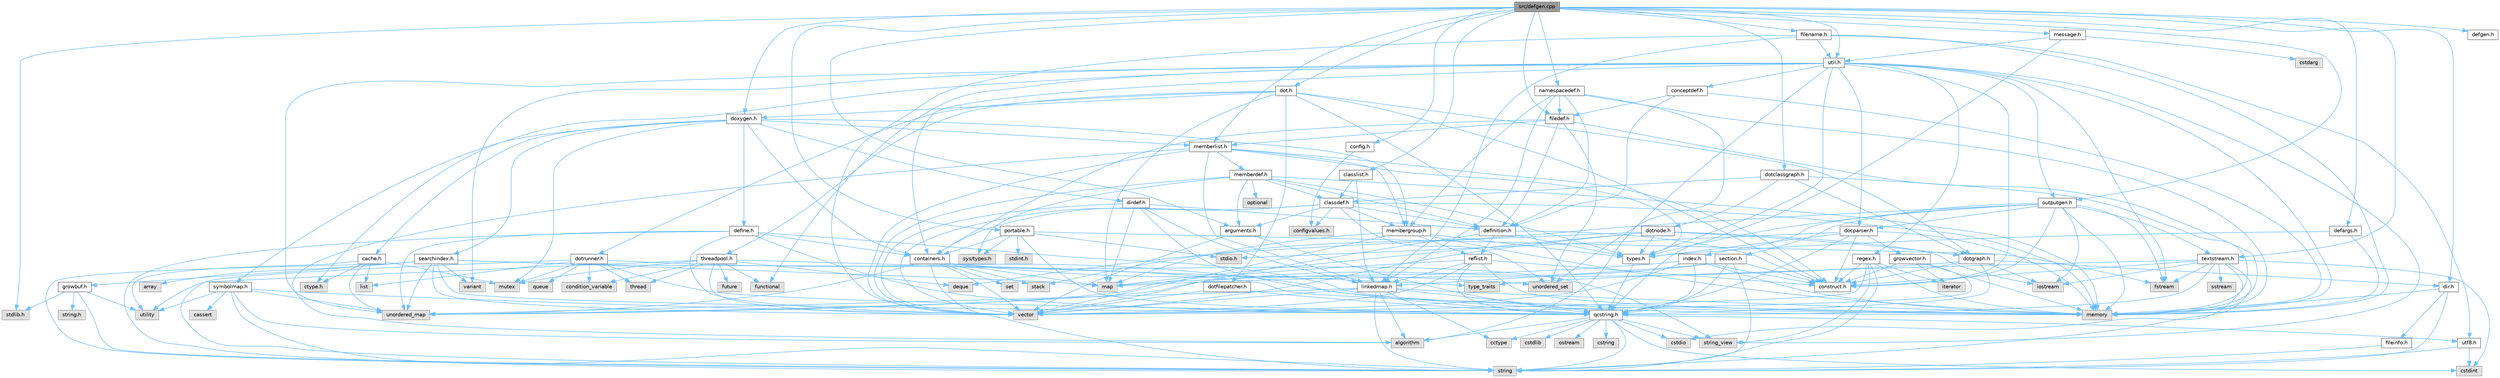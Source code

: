digraph "src/defgen.cpp"
{
 // INTERACTIVE_SVG=YES
 // LATEX_PDF_SIZE
  bgcolor="transparent";
  edge [fontname=Helvetica,fontsize=10,labelfontname=Helvetica,labelfontsize=10];
  node [fontname=Helvetica,fontsize=10,shape=box,height=0.2,width=0.4];
  Node1 [id="Node000001",label="src/defgen.cpp",height=0.2,width=0.4,color="gray40", fillcolor="grey60", style="filled", fontcolor="black",tooltip=" "];
  Node1 -> Node2 [id="edge1_Node000001_Node000002",color="steelblue1",style="solid",tooltip=" "];
  Node2 [id="Node000002",label="stdlib.h",height=0.2,width=0.4,color="grey60", fillcolor="#E0E0E0", style="filled",tooltip=" "];
  Node1 -> Node3 [id="edge2_Node000001_Node000003",color="steelblue1",style="solid",tooltip=" "];
  Node3 [id="Node000003",label="portable.h",height=0.2,width=0.4,color="grey40", fillcolor="white", style="filled",URL="$d2/de2/portable_8h.html",tooltip="Portable versions of functions that are platform dependent."];
  Node3 -> Node4 [id="edge3_Node000003_Node000004",color="steelblue1",style="solid",tooltip=" "];
  Node4 [id="Node000004",label="stdio.h",height=0.2,width=0.4,color="grey60", fillcolor="#E0E0E0", style="filled",tooltip=" "];
  Node3 -> Node5 [id="edge4_Node000003_Node000005",color="steelblue1",style="solid",tooltip=" "];
  Node5 [id="Node000005",label="sys/types.h",height=0.2,width=0.4,color="grey60", fillcolor="#E0E0E0", style="filled",tooltip=" "];
  Node3 -> Node6 [id="edge5_Node000003_Node000006",color="steelblue1",style="solid",tooltip=" "];
  Node6 [id="Node000006",label="stdint.h",height=0.2,width=0.4,color="grey60", fillcolor="#E0E0E0", style="filled",tooltip=" "];
  Node3 -> Node7 [id="edge6_Node000003_Node000007",color="steelblue1",style="solid",tooltip=" "];
  Node7 [id="Node000007",label="fstream",height=0.2,width=0.4,color="grey60", fillcolor="#E0E0E0", style="filled",tooltip=" "];
  Node3 -> Node8 [id="edge7_Node000003_Node000008",color="steelblue1",style="solid",tooltip=" "];
  Node8 [id="Node000008",label="containers.h",height=0.2,width=0.4,color="grey40", fillcolor="white", style="filled",URL="$d5/d75/containers_8h.html",tooltip=" "];
  Node8 -> Node9 [id="edge8_Node000008_Node000009",color="steelblue1",style="solid",tooltip=" "];
  Node9 [id="Node000009",label="vector",height=0.2,width=0.4,color="grey60", fillcolor="#E0E0E0", style="filled",tooltip=" "];
  Node8 -> Node10 [id="edge9_Node000008_Node000010",color="steelblue1",style="solid",tooltip=" "];
  Node10 [id="Node000010",label="string",height=0.2,width=0.4,color="grey60", fillcolor="#E0E0E0", style="filled",tooltip=" "];
  Node8 -> Node11 [id="edge10_Node000008_Node000011",color="steelblue1",style="solid",tooltip=" "];
  Node11 [id="Node000011",label="string_view",height=0.2,width=0.4,color="grey60", fillcolor="#E0E0E0", style="filled",tooltip=" "];
  Node8 -> Node12 [id="edge11_Node000008_Node000012",color="steelblue1",style="solid",tooltip=" "];
  Node12 [id="Node000012",label="set",height=0.2,width=0.4,color="grey60", fillcolor="#E0E0E0", style="filled",tooltip=" "];
  Node8 -> Node13 [id="edge12_Node000008_Node000013",color="steelblue1",style="solid",tooltip=" "];
  Node13 [id="Node000013",label="map",height=0.2,width=0.4,color="grey60", fillcolor="#E0E0E0", style="filled",tooltip=" "];
  Node8 -> Node14 [id="edge13_Node000008_Node000014",color="steelblue1",style="solid",tooltip=" "];
  Node14 [id="Node000014",label="unordered_set",height=0.2,width=0.4,color="grey60", fillcolor="#E0E0E0", style="filled",tooltip=" "];
  Node8 -> Node15 [id="edge14_Node000008_Node000015",color="steelblue1",style="solid",tooltip=" "];
  Node15 [id="Node000015",label="unordered_map",height=0.2,width=0.4,color="grey60", fillcolor="#E0E0E0", style="filled",tooltip=" "];
  Node8 -> Node16 [id="edge15_Node000008_Node000016",color="steelblue1",style="solid",tooltip=" "];
  Node16 [id="Node000016",label="stack",height=0.2,width=0.4,color="grey60", fillcolor="#E0E0E0", style="filled",tooltip=" "];
  Node3 -> Node17 [id="edge16_Node000003_Node000017",color="steelblue1",style="solid",tooltip=" "];
  Node17 [id="Node000017",label="qcstring.h",height=0.2,width=0.4,color="grey40", fillcolor="white", style="filled",URL="$d7/d5c/qcstring_8h.html",tooltip=" "];
  Node17 -> Node10 [id="edge17_Node000017_Node000010",color="steelblue1",style="solid",tooltip=" "];
  Node17 -> Node11 [id="edge18_Node000017_Node000011",color="steelblue1",style="solid",tooltip=" "];
  Node17 -> Node18 [id="edge19_Node000017_Node000018",color="steelblue1",style="solid",tooltip=" "];
  Node18 [id="Node000018",label="algorithm",height=0.2,width=0.4,color="grey60", fillcolor="#E0E0E0", style="filled",tooltip=" "];
  Node17 -> Node19 [id="edge20_Node000017_Node000019",color="steelblue1",style="solid",tooltip=" "];
  Node19 [id="Node000019",label="cctype",height=0.2,width=0.4,color="grey60", fillcolor="#E0E0E0", style="filled",tooltip=" "];
  Node17 -> Node20 [id="edge21_Node000017_Node000020",color="steelblue1",style="solid",tooltip=" "];
  Node20 [id="Node000020",label="cstring",height=0.2,width=0.4,color="grey60", fillcolor="#E0E0E0", style="filled",tooltip=" "];
  Node17 -> Node21 [id="edge22_Node000017_Node000021",color="steelblue1",style="solid",tooltip=" "];
  Node21 [id="Node000021",label="cstdio",height=0.2,width=0.4,color="grey60", fillcolor="#E0E0E0", style="filled",tooltip=" "];
  Node17 -> Node22 [id="edge23_Node000017_Node000022",color="steelblue1",style="solid",tooltip=" "];
  Node22 [id="Node000022",label="cstdlib",height=0.2,width=0.4,color="grey60", fillcolor="#E0E0E0", style="filled",tooltip=" "];
  Node17 -> Node23 [id="edge24_Node000017_Node000023",color="steelblue1",style="solid",tooltip=" "];
  Node23 [id="Node000023",label="cstdint",height=0.2,width=0.4,color="grey60", fillcolor="#E0E0E0", style="filled",tooltip=" "];
  Node17 -> Node24 [id="edge25_Node000017_Node000024",color="steelblue1",style="solid",tooltip=" "];
  Node24 [id="Node000024",label="ostream",height=0.2,width=0.4,color="grey60", fillcolor="#E0E0E0", style="filled",tooltip=" "];
  Node17 -> Node25 [id="edge26_Node000017_Node000025",color="steelblue1",style="solid",tooltip=" "];
  Node25 [id="Node000025",label="utf8.h",height=0.2,width=0.4,color="grey40", fillcolor="white", style="filled",URL="$db/d7c/utf8_8h.html",tooltip="Various UTF8 related helper functions."];
  Node25 -> Node23 [id="edge27_Node000025_Node000023",color="steelblue1",style="solid",tooltip=" "];
  Node25 -> Node10 [id="edge28_Node000025_Node000010",color="steelblue1",style="solid",tooltip=" "];
  Node1 -> Node26 [id="edge29_Node000001_Node000026",color="steelblue1",style="solid",tooltip=" "];
  Node26 [id="Node000026",label="defgen.h",height=0.2,width=0.4,color="grey40", fillcolor="white", style="filled",URL="$d2/d59/defgen_8h.html",tooltip=" "];
  Node1 -> Node27 [id="edge30_Node000001_Node000027",color="steelblue1",style="solid",tooltip=" "];
  Node27 [id="Node000027",label="doxygen.h",height=0.2,width=0.4,color="grey40", fillcolor="white", style="filled",URL="$d1/da1/doxygen_8h.html",tooltip=" "];
  Node27 -> Node28 [id="edge31_Node000027_Node000028",color="steelblue1",style="solid",tooltip=" "];
  Node28 [id="Node000028",label="mutex",height=0.2,width=0.4,color="grey60", fillcolor="#E0E0E0", style="filled",tooltip=" "];
  Node27 -> Node8 [id="edge32_Node000027_Node000008",color="steelblue1",style="solid",tooltip=" "];
  Node27 -> Node29 [id="edge33_Node000027_Node000029",color="steelblue1",style="solid",tooltip=" "];
  Node29 [id="Node000029",label="membergroup.h",height=0.2,width=0.4,color="grey40", fillcolor="white", style="filled",URL="$d9/d11/membergroup_8h.html",tooltip=" "];
  Node29 -> Node9 [id="edge34_Node000029_Node000009",color="steelblue1",style="solid",tooltip=" "];
  Node29 -> Node13 [id="edge35_Node000029_Node000013",color="steelblue1",style="solid",tooltip=" "];
  Node29 -> Node30 [id="edge36_Node000029_Node000030",color="steelblue1",style="solid",tooltip=" "];
  Node30 [id="Node000030",label="memory",height=0.2,width=0.4,color="grey60", fillcolor="#E0E0E0", style="filled",tooltip=" "];
  Node29 -> Node31 [id="edge37_Node000029_Node000031",color="steelblue1",style="solid",tooltip=" "];
  Node31 [id="Node000031",label="types.h",height=0.2,width=0.4,color="grey40", fillcolor="white", style="filled",URL="$d9/d49/types_8h.html",tooltip="This file contains a number of basic enums and types."];
  Node31 -> Node17 [id="edge38_Node000031_Node000017",color="steelblue1",style="solid",tooltip=" "];
  Node29 -> Node32 [id="edge39_Node000029_Node000032",color="steelblue1",style="solid",tooltip=" "];
  Node32 [id="Node000032",label="reflist.h",height=0.2,width=0.4,color="grey40", fillcolor="white", style="filled",URL="$d1/d02/reflist_8h.html",tooltip=" "];
  Node32 -> Node9 [id="edge40_Node000032_Node000009",color="steelblue1",style="solid",tooltip=" "];
  Node32 -> Node15 [id="edge41_Node000032_Node000015",color="steelblue1",style="solid",tooltip=" "];
  Node32 -> Node30 [id="edge42_Node000032_Node000030",color="steelblue1",style="solid",tooltip=" "];
  Node32 -> Node17 [id="edge43_Node000032_Node000017",color="steelblue1",style="solid",tooltip=" "];
  Node32 -> Node33 [id="edge44_Node000032_Node000033",color="steelblue1",style="solid",tooltip=" "];
  Node33 [id="Node000033",label="linkedmap.h",height=0.2,width=0.4,color="grey40", fillcolor="white", style="filled",URL="$da/de1/linkedmap_8h.html",tooltip=" "];
  Node33 -> Node15 [id="edge45_Node000033_Node000015",color="steelblue1",style="solid",tooltip=" "];
  Node33 -> Node9 [id="edge46_Node000033_Node000009",color="steelblue1",style="solid",tooltip=" "];
  Node33 -> Node30 [id="edge47_Node000033_Node000030",color="steelblue1",style="solid",tooltip=" "];
  Node33 -> Node10 [id="edge48_Node000033_Node000010",color="steelblue1",style="solid",tooltip=" "];
  Node33 -> Node18 [id="edge49_Node000033_Node000018",color="steelblue1",style="solid",tooltip=" "];
  Node33 -> Node19 [id="edge50_Node000033_Node000019",color="steelblue1",style="solid",tooltip=" "];
  Node33 -> Node17 [id="edge51_Node000033_Node000017",color="steelblue1",style="solid",tooltip=" "];
  Node32 -> Node34 [id="edge52_Node000032_Node000034",color="steelblue1",style="solid",tooltip=" "];
  Node34 [id="Node000034",label="construct.h",height=0.2,width=0.4,color="grey40", fillcolor="white", style="filled",URL="$d7/dfc/construct_8h.html",tooltip=" "];
  Node27 -> Node35 [id="edge53_Node000027_Node000035",color="steelblue1",style="solid",tooltip=" "];
  Node35 [id="Node000035",label="dirdef.h",height=0.2,width=0.4,color="grey40", fillcolor="white", style="filled",URL="$d6/d15/dirdef_8h.html",tooltip=" "];
  Node35 -> Node9 [id="edge54_Node000035_Node000009",color="steelblue1",style="solid",tooltip=" "];
  Node35 -> Node13 [id="edge55_Node000035_Node000013",color="steelblue1",style="solid",tooltip=" "];
  Node35 -> Node17 [id="edge56_Node000035_Node000017",color="steelblue1",style="solid",tooltip=" "];
  Node35 -> Node33 [id="edge57_Node000035_Node000033",color="steelblue1",style="solid",tooltip=" "];
  Node35 -> Node36 [id="edge58_Node000035_Node000036",color="steelblue1",style="solid",tooltip=" "];
  Node36 [id="Node000036",label="definition.h",height=0.2,width=0.4,color="grey40", fillcolor="white", style="filled",URL="$df/da1/definition_8h.html",tooltip=" "];
  Node36 -> Node9 [id="edge59_Node000036_Node000009",color="steelblue1",style="solid",tooltip=" "];
  Node36 -> Node31 [id="edge60_Node000036_Node000031",color="steelblue1",style="solid",tooltip=" "];
  Node36 -> Node32 [id="edge61_Node000036_Node000032",color="steelblue1",style="solid",tooltip=" "];
  Node36 -> Node34 [id="edge62_Node000036_Node000034",color="steelblue1",style="solid",tooltip=" "];
  Node27 -> Node37 [id="edge63_Node000027_Node000037",color="steelblue1",style="solid",tooltip=" "];
  Node37 [id="Node000037",label="memberlist.h",height=0.2,width=0.4,color="grey40", fillcolor="white", style="filled",URL="$dd/d78/memberlist_8h.html",tooltip=" "];
  Node37 -> Node9 [id="edge64_Node000037_Node000009",color="steelblue1",style="solid",tooltip=" "];
  Node37 -> Node18 [id="edge65_Node000037_Node000018",color="steelblue1",style="solid",tooltip=" "];
  Node37 -> Node38 [id="edge66_Node000037_Node000038",color="steelblue1",style="solid",tooltip=" "];
  Node38 [id="Node000038",label="memberdef.h",height=0.2,width=0.4,color="grey40", fillcolor="white", style="filled",URL="$d4/d46/memberdef_8h.html",tooltip=" "];
  Node38 -> Node9 [id="edge67_Node000038_Node000009",color="steelblue1",style="solid",tooltip=" "];
  Node38 -> Node30 [id="edge68_Node000038_Node000030",color="steelblue1",style="solid",tooltip=" "];
  Node38 -> Node39 [id="edge69_Node000038_Node000039",color="steelblue1",style="solid",tooltip=" "];
  Node39 [id="Node000039",label="optional",height=0.2,width=0.4,color="grey60", fillcolor="#E0E0E0", style="filled",tooltip=" "];
  Node38 -> Node5 [id="edge70_Node000038_Node000005",color="steelblue1",style="solid",tooltip=" "];
  Node38 -> Node31 [id="edge71_Node000038_Node000031",color="steelblue1",style="solid",tooltip=" "];
  Node38 -> Node36 [id="edge72_Node000038_Node000036",color="steelblue1",style="solid",tooltip=" "];
  Node38 -> Node40 [id="edge73_Node000038_Node000040",color="steelblue1",style="solid",tooltip=" "];
  Node40 [id="Node000040",label="arguments.h",height=0.2,width=0.4,color="grey40", fillcolor="white", style="filled",URL="$df/d9b/arguments_8h.html",tooltip=" "];
  Node40 -> Node9 [id="edge74_Node000040_Node000009",color="steelblue1",style="solid",tooltip=" "];
  Node40 -> Node17 [id="edge75_Node000040_Node000017",color="steelblue1",style="solid",tooltip=" "];
  Node38 -> Node41 [id="edge76_Node000038_Node000041",color="steelblue1",style="solid",tooltip=" "];
  Node41 [id="Node000041",label="classdef.h",height=0.2,width=0.4,color="grey40", fillcolor="white", style="filled",URL="$d1/da6/classdef_8h.html",tooltip=" "];
  Node41 -> Node30 [id="edge77_Node000041_Node000030",color="steelblue1",style="solid",tooltip=" "];
  Node41 -> Node9 [id="edge78_Node000041_Node000009",color="steelblue1",style="solid",tooltip=" "];
  Node41 -> Node14 [id="edge79_Node000041_Node000014",color="steelblue1",style="solid",tooltip=" "];
  Node41 -> Node8 [id="edge80_Node000041_Node000008",color="steelblue1",style="solid",tooltip=" "];
  Node41 -> Node36 [id="edge81_Node000041_Node000036",color="steelblue1",style="solid",tooltip=" "];
  Node41 -> Node40 [id="edge82_Node000041_Node000040",color="steelblue1",style="solid",tooltip=" "];
  Node41 -> Node29 [id="edge83_Node000041_Node000029",color="steelblue1",style="solid",tooltip=" "];
  Node41 -> Node42 [id="edge84_Node000041_Node000042",color="steelblue1",style="solid",tooltip=" "];
  Node42 [id="Node000042",label="configvalues.h",height=0.2,width=0.4,color="grey60", fillcolor="#E0E0E0", style="filled",tooltip=" "];
  Node37 -> Node33 [id="edge85_Node000037_Node000033",color="steelblue1",style="solid",tooltip=" "];
  Node37 -> Node31 [id="edge86_Node000037_Node000031",color="steelblue1",style="solid",tooltip=" "];
  Node37 -> Node29 [id="edge87_Node000037_Node000029",color="steelblue1",style="solid",tooltip=" "];
  Node37 -> Node34 [id="edge88_Node000037_Node000034",color="steelblue1",style="solid",tooltip=" "];
  Node27 -> Node43 [id="edge89_Node000027_Node000043",color="steelblue1",style="solid",tooltip=" "];
  Node43 [id="Node000043",label="define.h",height=0.2,width=0.4,color="grey40", fillcolor="white", style="filled",URL="$df/d67/define_8h.html",tooltip=" "];
  Node43 -> Node9 [id="edge90_Node000043_Node000009",color="steelblue1",style="solid",tooltip=" "];
  Node43 -> Node30 [id="edge91_Node000043_Node000030",color="steelblue1",style="solid",tooltip=" "];
  Node43 -> Node10 [id="edge92_Node000043_Node000010",color="steelblue1",style="solid",tooltip=" "];
  Node43 -> Node15 [id="edge93_Node000043_Node000015",color="steelblue1",style="solid",tooltip=" "];
  Node43 -> Node17 [id="edge94_Node000043_Node000017",color="steelblue1",style="solid",tooltip=" "];
  Node43 -> Node8 [id="edge95_Node000043_Node000008",color="steelblue1",style="solid",tooltip=" "];
  Node27 -> Node44 [id="edge96_Node000027_Node000044",color="steelblue1",style="solid",tooltip=" "];
  Node44 [id="Node000044",label="cache.h",height=0.2,width=0.4,color="grey40", fillcolor="white", style="filled",URL="$d3/d26/cache_8h.html",tooltip=" "];
  Node44 -> Node45 [id="edge97_Node000044_Node000045",color="steelblue1",style="solid",tooltip=" "];
  Node45 [id="Node000045",label="list",height=0.2,width=0.4,color="grey60", fillcolor="#E0E0E0", style="filled",tooltip=" "];
  Node44 -> Node15 [id="edge98_Node000044_Node000015",color="steelblue1",style="solid",tooltip=" "];
  Node44 -> Node28 [id="edge99_Node000044_Node000028",color="steelblue1",style="solid",tooltip=" "];
  Node44 -> Node46 [id="edge100_Node000044_Node000046",color="steelblue1",style="solid",tooltip=" "];
  Node46 [id="Node000046",label="utility",height=0.2,width=0.4,color="grey60", fillcolor="#E0E0E0", style="filled",tooltip=" "];
  Node44 -> Node47 [id="edge101_Node000044_Node000047",color="steelblue1",style="solid",tooltip=" "];
  Node47 [id="Node000047",label="ctype.h",height=0.2,width=0.4,color="grey60", fillcolor="#E0E0E0", style="filled",tooltip=" "];
  Node27 -> Node48 [id="edge102_Node000027_Node000048",color="steelblue1",style="solid",tooltip=" "];
  Node48 [id="Node000048",label="symbolmap.h",height=0.2,width=0.4,color="grey40", fillcolor="white", style="filled",URL="$d7/ddd/symbolmap_8h.html",tooltip=" "];
  Node48 -> Node18 [id="edge103_Node000048_Node000018",color="steelblue1",style="solid",tooltip=" "];
  Node48 -> Node15 [id="edge104_Node000048_Node000015",color="steelblue1",style="solid",tooltip=" "];
  Node48 -> Node9 [id="edge105_Node000048_Node000009",color="steelblue1",style="solid",tooltip=" "];
  Node48 -> Node10 [id="edge106_Node000048_Node000010",color="steelblue1",style="solid",tooltip=" "];
  Node48 -> Node46 [id="edge107_Node000048_Node000046",color="steelblue1",style="solid",tooltip=" "];
  Node48 -> Node49 [id="edge108_Node000048_Node000049",color="steelblue1",style="solid",tooltip=" "];
  Node49 [id="Node000049",label="cassert",height=0.2,width=0.4,color="grey60", fillcolor="#E0E0E0", style="filled",tooltip=" "];
  Node27 -> Node50 [id="edge109_Node000027_Node000050",color="steelblue1",style="solid",tooltip=" "];
  Node50 [id="Node000050",label="searchindex.h",height=0.2,width=0.4,color="grey40", fillcolor="white", style="filled",URL="$de/d07/searchindex_8h.html",tooltip="Web server based search engine."];
  Node50 -> Node30 [id="edge110_Node000050_Node000030",color="steelblue1",style="solid",tooltip=" "];
  Node50 -> Node9 [id="edge111_Node000050_Node000009",color="steelblue1",style="solid",tooltip=" "];
  Node50 -> Node13 [id="edge112_Node000050_Node000013",color="steelblue1",style="solid",tooltip=" "];
  Node50 -> Node15 [id="edge113_Node000050_Node000015",color="steelblue1",style="solid",tooltip=" "];
  Node50 -> Node10 [id="edge114_Node000050_Node000010",color="steelblue1",style="solid",tooltip=" "];
  Node50 -> Node51 [id="edge115_Node000050_Node000051",color="steelblue1",style="solid",tooltip=" "];
  Node51 [id="Node000051",label="array",height=0.2,width=0.4,color="grey60", fillcolor="#E0E0E0", style="filled",tooltip=" "];
  Node50 -> Node52 [id="edge116_Node000050_Node000052",color="steelblue1",style="solid",tooltip=" "];
  Node52 [id="Node000052",label="variant",height=0.2,width=0.4,color="grey60", fillcolor="#E0E0E0", style="filled",tooltip=" "];
  Node50 -> Node17 [id="edge117_Node000050_Node000017",color="steelblue1",style="solid",tooltip=" "];
  Node50 -> Node53 [id="edge118_Node000050_Node000053",color="steelblue1",style="solid",tooltip=" "];
  Node53 [id="Node000053",label="growbuf.h",height=0.2,width=0.4,color="grey40", fillcolor="white", style="filled",URL="$dd/d72/growbuf_8h.html",tooltip=" "];
  Node53 -> Node46 [id="edge119_Node000053_Node000046",color="steelblue1",style="solid",tooltip=" "];
  Node53 -> Node2 [id="edge120_Node000053_Node000002",color="steelblue1",style="solid",tooltip=" "];
  Node53 -> Node54 [id="edge121_Node000053_Node000054",color="steelblue1",style="solid",tooltip=" "];
  Node54 [id="Node000054",label="string.h",height=0.2,width=0.4,color="grey60", fillcolor="#E0E0E0", style="filled",tooltip=" "];
  Node53 -> Node10 [id="edge122_Node000053_Node000010",color="steelblue1",style="solid",tooltip=" "];
  Node1 -> Node55 [id="edge123_Node000001_Node000055",color="steelblue1",style="solid",tooltip=" "];
  Node55 [id="Node000055",label="message.h",height=0.2,width=0.4,color="grey40", fillcolor="white", style="filled",URL="$d2/d0d/message_8h.html",tooltip=" "];
  Node55 -> Node56 [id="edge124_Node000055_Node000056",color="steelblue1",style="solid",tooltip=" "];
  Node56 [id="Node000056",label="cstdarg",height=0.2,width=0.4,color="grey60", fillcolor="#E0E0E0", style="filled",tooltip=" "];
  Node55 -> Node17 [id="edge125_Node000055_Node000017",color="steelblue1",style="solid",tooltip=" "];
  Node55 -> Node57 [id="edge126_Node000055_Node000057",color="steelblue1",style="solid",tooltip=" "];
  Node57 [id="Node000057",label="util.h",height=0.2,width=0.4,color="grey40", fillcolor="white", style="filled",URL="$d8/d3c/util_8h.html",tooltip="A bunch of utility functions."];
  Node57 -> Node30 [id="edge127_Node000057_Node000030",color="steelblue1",style="solid",tooltip=" "];
  Node57 -> Node15 [id="edge128_Node000057_Node000015",color="steelblue1",style="solid",tooltip=" "];
  Node57 -> Node18 [id="edge129_Node000057_Node000018",color="steelblue1",style="solid",tooltip=" "];
  Node57 -> Node58 [id="edge130_Node000057_Node000058",color="steelblue1",style="solid",tooltip=" "];
  Node58 [id="Node000058",label="functional",height=0.2,width=0.4,color="grey60", fillcolor="#E0E0E0", style="filled",tooltip=" "];
  Node57 -> Node7 [id="edge131_Node000057_Node000007",color="steelblue1",style="solid",tooltip=" "];
  Node57 -> Node52 [id="edge132_Node000057_Node000052",color="steelblue1",style="solid",tooltip=" "];
  Node57 -> Node11 [id="edge133_Node000057_Node000011",color="steelblue1",style="solid",tooltip=" "];
  Node57 -> Node47 [id="edge134_Node000057_Node000047",color="steelblue1",style="solid",tooltip=" "];
  Node57 -> Node31 [id="edge135_Node000057_Node000031",color="steelblue1",style="solid",tooltip=" "];
  Node57 -> Node59 [id="edge136_Node000057_Node000059",color="steelblue1",style="solid",tooltip=" "];
  Node59 [id="Node000059",label="docparser.h",height=0.2,width=0.4,color="grey40", fillcolor="white", style="filled",URL="$de/d9c/docparser_8h.html",tooltip=" "];
  Node59 -> Node4 [id="edge137_Node000059_Node000004",color="steelblue1",style="solid",tooltip=" "];
  Node59 -> Node30 [id="edge138_Node000059_Node000030",color="steelblue1",style="solid",tooltip=" "];
  Node59 -> Node17 [id="edge139_Node000059_Node000017",color="steelblue1",style="solid",tooltip=" "];
  Node59 -> Node60 [id="edge140_Node000059_Node000060",color="steelblue1",style="solid",tooltip=" "];
  Node60 [id="Node000060",label="growvector.h",height=0.2,width=0.4,color="grey40", fillcolor="white", style="filled",URL="$d7/d50/growvector_8h.html",tooltip=" "];
  Node60 -> Node9 [id="edge141_Node000060_Node000009",color="steelblue1",style="solid",tooltip=" "];
  Node60 -> Node30 [id="edge142_Node000060_Node000030",color="steelblue1",style="solid",tooltip=" "];
  Node60 -> Node61 [id="edge143_Node000060_Node000061",color="steelblue1",style="solid",tooltip=" "];
  Node61 [id="Node000061",label="iterator",height=0.2,width=0.4,color="grey60", fillcolor="#E0E0E0", style="filled",tooltip=" "];
  Node60 -> Node34 [id="edge144_Node000060_Node000034",color="steelblue1",style="solid",tooltip=" "];
  Node59 -> Node34 [id="edge145_Node000059_Node000034",color="steelblue1",style="solid",tooltip=" "];
  Node59 -> Node31 [id="edge146_Node000059_Node000031",color="steelblue1",style="solid",tooltip=" "];
  Node57 -> Node8 [id="edge147_Node000057_Node000008",color="steelblue1",style="solid",tooltip=" "];
  Node57 -> Node62 [id="edge148_Node000057_Node000062",color="steelblue1",style="solid",tooltip=" "];
  Node62 [id="Node000062",label="outputgen.h",height=0.2,width=0.4,color="grey40", fillcolor="white", style="filled",URL="$df/d06/outputgen_8h.html",tooltip=" "];
  Node62 -> Node30 [id="edge149_Node000062_Node000030",color="steelblue1",style="solid",tooltip=" "];
  Node62 -> Node16 [id="edge150_Node000062_Node000016",color="steelblue1",style="solid",tooltip=" "];
  Node62 -> Node63 [id="edge151_Node000062_Node000063",color="steelblue1",style="solid",tooltip=" "];
  Node63 [id="Node000063",label="iostream",height=0.2,width=0.4,color="grey60", fillcolor="#E0E0E0", style="filled",tooltip=" "];
  Node62 -> Node7 [id="edge152_Node000062_Node000007",color="steelblue1",style="solid",tooltip=" "];
  Node62 -> Node31 [id="edge153_Node000062_Node000031",color="steelblue1",style="solid",tooltip=" "];
  Node62 -> Node64 [id="edge154_Node000062_Node000064",color="steelblue1",style="solid",tooltip=" "];
  Node64 [id="Node000064",label="index.h",height=0.2,width=0.4,color="grey40", fillcolor="white", style="filled",URL="$d1/db5/index_8h.html",tooltip=" "];
  Node64 -> Node30 [id="edge155_Node000064_Node000030",color="steelblue1",style="solid",tooltip=" "];
  Node64 -> Node9 [id="edge156_Node000064_Node000009",color="steelblue1",style="solid",tooltip=" "];
  Node64 -> Node13 [id="edge157_Node000064_Node000013",color="steelblue1",style="solid",tooltip=" "];
  Node64 -> Node17 [id="edge158_Node000064_Node000017",color="steelblue1",style="solid",tooltip=" "];
  Node64 -> Node34 [id="edge159_Node000064_Node000034",color="steelblue1",style="solid",tooltip=" "];
  Node62 -> Node65 [id="edge160_Node000062_Node000065",color="steelblue1",style="solid",tooltip=" "];
  Node65 [id="Node000065",label="section.h",height=0.2,width=0.4,color="grey40", fillcolor="white", style="filled",URL="$d1/d2a/section_8h.html",tooltip=" "];
  Node65 -> Node10 [id="edge161_Node000065_Node000010",color="steelblue1",style="solid",tooltip=" "];
  Node65 -> Node15 [id="edge162_Node000065_Node000015",color="steelblue1",style="solid",tooltip=" "];
  Node65 -> Node17 [id="edge163_Node000065_Node000017",color="steelblue1",style="solid",tooltip=" "];
  Node65 -> Node33 [id="edge164_Node000065_Node000033",color="steelblue1",style="solid",tooltip=" "];
  Node65 -> Node34 [id="edge165_Node000065_Node000034",color="steelblue1",style="solid",tooltip=" "];
  Node62 -> Node66 [id="edge166_Node000062_Node000066",color="steelblue1",style="solid",tooltip=" "];
  Node66 [id="Node000066",label="textstream.h",height=0.2,width=0.4,color="grey40", fillcolor="white", style="filled",URL="$d4/d7d/textstream_8h.html",tooltip=" "];
  Node66 -> Node10 [id="edge167_Node000066_Node000010",color="steelblue1",style="solid",tooltip=" "];
  Node66 -> Node63 [id="edge168_Node000066_Node000063",color="steelblue1",style="solid",tooltip=" "];
  Node66 -> Node67 [id="edge169_Node000066_Node000067",color="steelblue1",style="solid",tooltip=" "];
  Node67 [id="Node000067",label="sstream",height=0.2,width=0.4,color="grey60", fillcolor="#E0E0E0", style="filled",tooltip=" "];
  Node66 -> Node23 [id="edge170_Node000066_Node000023",color="steelblue1",style="solid",tooltip=" "];
  Node66 -> Node21 [id="edge171_Node000066_Node000021",color="steelblue1",style="solid",tooltip=" "];
  Node66 -> Node7 [id="edge172_Node000066_Node000007",color="steelblue1",style="solid",tooltip=" "];
  Node66 -> Node68 [id="edge173_Node000066_Node000068",color="steelblue1",style="solid",tooltip=" "];
  Node68 [id="Node000068",label="type_traits",height=0.2,width=0.4,color="grey60", fillcolor="#E0E0E0", style="filled",tooltip=" "];
  Node66 -> Node17 [id="edge174_Node000066_Node000017",color="steelblue1",style="solid",tooltip=" "];
  Node66 -> Node34 [id="edge175_Node000066_Node000034",color="steelblue1",style="solid",tooltip=" "];
  Node62 -> Node59 [id="edge176_Node000062_Node000059",color="steelblue1",style="solid",tooltip=" "];
  Node62 -> Node34 [id="edge177_Node000062_Node000034",color="steelblue1",style="solid",tooltip=" "];
  Node57 -> Node69 [id="edge178_Node000057_Node000069",color="steelblue1",style="solid",tooltip=" "];
  Node69 [id="Node000069",label="regex.h",height=0.2,width=0.4,color="grey40", fillcolor="white", style="filled",URL="$d1/d21/regex_8h.html",tooltip=" "];
  Node69 -> Node30 [id="edge179_Node000069_Node000030",color="steelblue1",style="solid",tooltip=" "];
  Node69 -> Node10 [id="edge180_Node000069_Node000010",color="steelblue1",style="solid",tooltip=" "];
  Node69 -> Node11 [id="edge181_Node000069_Node000011",color="steelblue1",style="solid",tooltip=" "];
  Node69 -> Node9 [id="edge182_Node000069_Node000009",color="steelblue1",style="solid",tooltip=" "];
  Node69 -> Node61 [id="edge183_Node000069_Node000061",color="steelblue1",style="solid",tooltip=" "];
  Node69 -> Node34 [id="edge184_Node000069_Node000034",color="steelblue1",style="solid",tooltip=" "];
  Node57 -> Node70 [id="edge185_Node000057_Node000070",color="steelblue1",style="solid",tooltip=" "];
  Node70 [id="Node000070",label="conceptdef.h",height=0.2,width=0.4,color="grey40", fillcolor="white", style="filled",URL="$da/df1/conceptdef_8h.html",tooltip=" "];
  Node70 -> Node30 [id="edge186_Node000070_Node000030",color="steelblue1",style="solid",tooltip=" "];
  Node70 -> Node36 [id="edge187_Node000070_Node000036",color="steelblue1",style="solid",tooltip=" "];
  Node70 -> Node71 [id="edge188_Node000070_Node000071",color="steelblue1",style="solid",tooltip=" "];
  Node71 [id="Node000071",label="filedef.h",height=0.2,width=0.4,color="grey40", fillcolor="white", style="filled",URL="$d4/d3a/filedef_8h.html",tooltip=" "];
  Node71 -> Node30 [id="edge189_Node000071_Node000030",color="steelblue1",style="solid",tooltip=" "];
  Node71 -> Node14 [id="edge190_Node000071_Node000014",color="steelblue1",style="solid",tooltip=" "];
  Node71 -> Node36 [id="edge191_Node000071_Node000036",color="steelblue1",style="solid",tooltip=" "];
  Node71 -> Node37 [id="edge192_Node000071_Node000037",color="steelblue1",style="solid",tooltip=" "];
  Node71 -> Node8 [id="edge193_Node000071_Node000008",color="steelblue1",style="solid",tooltip=" "];
  Node57 -> Node34 [id="edge194_Node000057_Node000034",color="steelblue1",style="solid",tooltip=" "];
  Node1 -> Node72 [id="edge195_Node000001_Node000072",color="steelblue1",style="solid",tooltip=" "];
  Node72 [id="Node000072",label="config.h",height=0.2,width=0.4,color="grey40", fillcolor="white", style="filled",URL="$db/d16/config_8h.html",tooltip=" "];
  Node72 -> Node42 [id="edge196_Node000072_Node000042",color="steelblue1",style="solid",tooltip=" "];
  Node1 -> Node73 [id="edge197_Node000001_Node000073",color="steelblue1",style="solid",tooltip=" "];
  Node73 [id="Node000073",label="classlist.h",height=0.2,width=0.4,color="grey40", fillcolor="white", style="filled",URL="$d2/df8/classlist_8h.html",tooltip=" "];
  Node73 -> Node33 [id="edge198_Node000073_Node000033",color="steelblue1",style="solid",tooltip=" "];
  Node73 -> Node41 [id="edge199_Node000073_Node000041",color="steelblue1",style="solid",tooltip=" "];
  Node1 -> Node57 [id="edge200_Node000001_Node000057",color="steelblue1",style="solid",tooltip=" "];
  Node1 -> Node74 [id="edge201_Node000001_Node000074",color="steelblue1",style="solid",tooltip=" "];
  Node74 [id="Node000074",label="defargs.h",height=0.2,width=0.4,color="grey40", fillcolor="white", style="filled",URL="$d8/d65/defargs_8h.html",tooltip=" "];
  Node74 -> Node31 [id="edge202_Node000074_Node000031",color="steelblue1",style="solid",tooltip=" "];
  Node74 -> Node30 [id="edge203_Node000074_Node000030",color="steelblue1",style="solid",tooltip=" "];
  Node1 -> Node62 [id="edge204_Node000001_Node000062",color="steelblue1",style="solid",tooltip=" "];
  Node1 -> Node75 [id="edge205_Node000001_Node000075",color="steelblue1",style="solid",tooltip=" "];
  Node75 [id="Node000075",label="dot.h",height=0.2,width=0.4,color="grey40", fillcolor="white", style="filled",URL="$d6/d4a/dot_8h.html",tooltip=" "];
  Node75 -> Node13 [id="edge206_Node000075_Node000013",color="steelblue1",style="solid",tooltip=" "];
  Node75 -> Node76 [id="edge207_Node000075_Node000076",color="steelblue1",style="solid",tooltip=" "];
  Node76 [id="Node000076",label="threadpool.h",height=0.2,width=0.4,color="grey40", fillcolor="white", style="filled",URL="$d3/d40/threadpool_8h.html",tooltip=" "];
  Node76 -> Node77 [id="edge208_Node000076_Node000077",color="steelblue1",style="solid",tooltip=" "];
  Node77 [id="Node000077",label="condition_variable",height=0.2,width=0.4,color="grey60", fillcolor="#E0E0E0", style="filled",tooltip=" "];
  Node76 -> Node78 [id="edge209_Node000076_Node000078",color="steelblue1",style="solid",tooltip=" "];
  Node78 [id="Node000078",label="deque",height=0.2,width=0.4,color="grey60", fillcolor="#E0E0E0", style="filled",tooltip=" "];
  Node76 -> Node58 [id="edge210_Node000076_Node000058",color="steelblue1",style="solid",tooltip=" "];
  Node76 -> Node79 [id="edge211_Node000076_Node000079",color="steelblue1",style="solid",tooltip=" "];
  Node79 [id="Node000079",label="future",height=0.2,width=0.4,color="grey60", fillcolor="#E0E0E0", style="filled",tooltip=" "];
  Node76 -> Node28 [id="edge212_Node000076_Node000028",color="steelblue1",style="solid",tooltip=" "];
  Node76 -> Node80 [id="edge213_Node000076_Node000080",color="steelblue1",style="solid",tooltip=" "];
  Node80 [id="Node000080",label="thread",height=0.2,width=0.4,color="grey60", fillcolor="#E0E0E0", style="filled",tooltip=" "];
  Node76 -> Node68 [id="edge214_Node000076_Node000068",color="steelblue1",style="solid",tooltip=" "];
  Node76 -> Node46 [id="edge215_Node000076_Node000046",color="steelblue1",style="solid",tooltip=" "];
  Node76 -> Node9 [id="edge216_Node000076_Node000009",color="steelblue1",style="solid",tooltip=" "];
  Node75 -> Node17 [id="edge217_Node000075_Node000017",color="steelblue1",style="solid",tooltip=" "];
  Node75 -> Node81 [id="edge218_Node000075_Node000081",color="steelblue1",style="solid",tooltip=" "];
  Node81 [id="Node000081",label="dotgraph.h",height=0.2,width=0.4,color="grey40", fillcolor="white", style="filled",URL="$d0/daa/dotgraph_8h.html",tooltip=" "];
  Node81 -> Node63 [id="edge219_Node000081_Node000063",color="steelblue1",style="solid",tooltip=" "];
  Node81 -> Node13 [id="edge220_Node000081_Node000013",color="steelblue1",style="solid",tooltip=" "];
  Node81 -> Node17 [id="edge221_Node000081_Node000017",color="steelblue1",style="solid",tooltip=" "];
  Node81 -> Node82 [id="edge222_Node000081_Node000082",color="steelblue1",style="solid",tooltip=" "];
  Node82 [id="Node000082",label="dir.h",height=0.2,width=0.4,color="grey40", fillcolor="white", style="filled",URL="$df/d9c/dir_8h.html",tooltip=" "];
  Node82 -> Node10 [id="edge223_Node000082_Node000010",color="steelblue1",style="solid",tooltip=" "];
  Node82 -> Node30 [id="edge224_Node000082_Node000030",color="steelblue1",style="solid",tooltip=" "];
  Node82 -> Node83 [id="edge225_Node000082_Node000083",color="steelblue1",style="solid",tooltip=" "];
  Node83 [id="Node000083",label="fileinfo.h",height=0.2,width=0.4,color="grey40", fillcolor="white", style="filled",URL="$df/d45/fileinfo_8h.html",tooltip=" "];
  Node83 -> Node10 [id="edge226_Node000083_Node000010",color="steelblue1",style="solid",tooltip=" "];
  Node81 -> Node34 [id="edge227_Node000081_Node000034",color="steelblue1",style="solid",tooltip=" "];
  Node75 -> Node84 [id="edge228_Node000075_Node000084",color="steelblue1",style="solid",tooltip=" "];
  Node84 [id="Node000084",label="dotfilepatcher.h",height=0.2,width=0.4,color="grey40", fillcolor="white", style="filled",URL="$d3/d38/dotfilepatcher_8h.html",tooltip=" "];
  Node84 -> Node9 [id="edge229_Node000084_Node000009",color="steelblue1",style="solid",tooltip=" "];
  Node84 -> Node17 [id="edge230_Node000084_Node000017",color="steelblue1",style="solid",tooltip=" "];
  Node75 -> Node85 [id="edge231_Node000075_Node000085",color="steelblue1",style="solid",tooltip=" "];
  Node85 [id="Node000085",label="dotrunner.h",height=0.2,width=0.4,color="grey40", fillcolor="white", style="filled",URL="$d2/dd1/dotrunner_8h.html",tooltip=" "];
  Node85 -> Node10 [id="edge232_Node000085_Node000010",color="steelblue1",style="solid",tooltip=" "];
  Node85 -> Node80 [id="edge233_Node000085_Node000080",color="steelblue1",style="solid",tooltip=" "];
  Node85 -> Node45 [id="edge234_Node000085_Node000045",color="steelblue1",style="solid",tooltip=" "];
  Node85 -> Node86 [id="edge235_Node000085_Node000086",color="steelblue1",style="solid",tooltip=" "];
  Node86 [id="Node000086",label="queue",height=0.2,width=0.4,color="grey60", fillcolor="#E0E0E0", style="filled",tooltip=" "];
  Node85 -> Node28 [id="edge236_Node000085_Node000028",color="steelblue1",style="solid",tooltip=" "];
  Node85 -> Node77 [id="edge237_Node000085_Node000077",color="steelblue1",style="solid",tooltip=" "];
  Node85 -> Node30 [id="edge238_Node000085_Node000030",color="steelblue1",style="solid",tooltip=" "];
  Node85 -> Node17 [id="edge239_Node000085_Node000017",color="steelblue1",style="solid",tooltip=" "];
  Node75 -> Node27 [id="edge240_Node000075_Node000027",color="steelblue1",style="solid",tooltip=" "];
  Node75 -> Node34 [id="edge241_Node000075_Node000034",color="steelblue1",style="solid",tooltip=" "];
  Node1 -> Node87 [id="edge242_Node000001_Node000087",color="steelblue1",style="solid",tooltip=" "];
  Node87 [id="Node000087",label="dotclassgraph.h",height=0.2,width=0.4,color="grey40", fillcolor="white", style="filled",URL="$d5/d04/dotclassgraph_8h.html",tooltip=" "];
  Node87 -> Node30 [id="edge243_Node000087_Node000030",color="steelblue1",style="solid",tooltip=" "];
  Node87 -> Node41 [id="edge244_Node000087_Node000041",color="steelblue1",style="solid",tooltip=" "];
  Node87 -> Node88 [id="edge245_Node000087_Node000088",color="steelblue1",style="solid",tooltip=" "];
  Node88 [id="Node000088",label="dotnode.h",height=0.2,width=0.4,color="grey40", fillcolor="white", style="filled",URL="$d8/d3b/dotnode_8h.html",tooltip=" "];
  Node88 -> Node9 [id="edge246_Node000088_Node000009",color="steelblue1",style="solid",tooltip=" "];
  Node88 -> Node13 [id="edge247_Node000088_Node000013",color="steelblue1",style="solid",tooltip=" "];
  Node88 -> Node78 [id="edge248_Node000088_Node000078",color="steelblue1",style="solid",tooltip=" "];
  Node88 -> Node63 [id="edge249_Node000088_Node000063",color="steelblue1",style="solid",tooltip=" "];
  Node88 -> Node31 [id="edge250_Node000088_Node000031",color="steelblue1",style="solid",tooltip=" "];
  Node88 -> Node81 [id="edge251_Node000088_Node000081",color="steelblue1",style="solid",tooltip=" "];
  Node87 -> Node81 [id="edge252_Node000087_Node000081",color="steelblue1",style="solid",tooltip=" "];
  Node1 -> Node40 [id="edge253_Node000001_Node000040",color="steelblue1",style="solid",tooltip=" "];
  Node1 -> Node37 [id="edge254_Node000001_Node000037",color="steelblue1",style="solid",tooltip=" "];
  Node1 -> Node89 [id="edge255_Node000001_Node000089",color="steelblue1",style="solid",tooltip=" "];
  Node89 [id="Node000089",label="namespacedef.h",height=0.2,width=0.4,color="grey40", fillcolor="white", style="filled",URL="$d7/d97/namespacedef_8h.html",tooltip=" "];
  Node89 -> Node30 [id="edge256_Node000089_Node000030",color="steelblue1",style="solid",tooltip=" "];
  Node89 -> Node14 [id="edge257_Node000089_Node000014",color="steelblue1",style="solid",tooltip=" "];
  Node89 -> Node36 [id="edge258_Node000089_Node000036",color="steelblue1",style="solid",tooltip=" "];
  Node89 -> Node71 [id="edge259_Node000089_Node000071",color="steelblue1",style="solid",tooltip=" "];
  Node89 -> Node33 [id="edge260_Node000089_Node000033",color="steelblue1",style="solid",tooltip=" "];
  Node89 -> Node29 [id="edge261_Node000089_Node000029",color="steelblue1",style="solid",tooltip=" "];
  Node1 -> Node71 [id="edge262_Node000001_Node000071",color="steelblue1",style="solid",tooltip=" "];
  Node1 -> Node90 [id="edge263_Node000001_Node000090",color="steelblue1",style="solid",tooltip=" "];
  Node90 [id="Node000090",label="filename.h",height=0.2,width=0.4,color="grey40", fillcolor="white", style="filled",URL="$dc/dd6/filename_8h.html",tooltip=" "];
  Node90 -> Node30 [id="edge264_Node000090_Node000030",color="steelblue1",style="solid",tooltip=" "];
  Node90 -> Node9 [id="edge265_Node000090_Node000009",color="steelblue1",style="solid",tooltip=" "];
  Node90 -> Node33 [id="edge266_Node000090_Node000033",color="steelblue1",style="solid",tooltip=" "];
  Node90 -> Node25 [id="edge267_Node000090_Node000025",color="steelblue1",style="solid",tooltip=" "];
  Node90 -> Node57 [id="edge268_Node000090_Node000057",color="steelblue1",style="solid",tooltip=" "];
  Node1 -> Node82 [id="edge269_Node000001_Node000082",color="steelblue1",style="solid",tooltip=" "];
  Node1 -> Node66 [id="edge270_Node000001_Node000066",color="steelblue1",style="solid",tooltip=" "];
}
